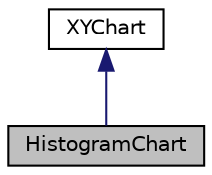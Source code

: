 digraph "HistogramChart"
{
 // INTERACTIVE_SVG=YES
  bgcolor="transparent";
  edge [fontname="Helvetica",fontsize="10",labelfontname="Helvetica",labelfontsize="10"];
  node [fontname="Helvetica",fontsize="10",shape=record];
  Node0 [label="HistogramChart",height=0.2,width=0.4,color="black", fillcolor="grey75", style="filled", fontcolor="black"];
  Node1 -> Node0 [dir="back",color="midnightblue",fontsize="10",style="solid",fontname="Helvetica"];
  Node1 [label="XYChart",height=0.2,width=0.4,color="black",URL="$classumontreal_1_1ssj_1_1charts_1_1XYChart.html",tooltip="This class provides tools to create charts from data in a simple way. "];
}
